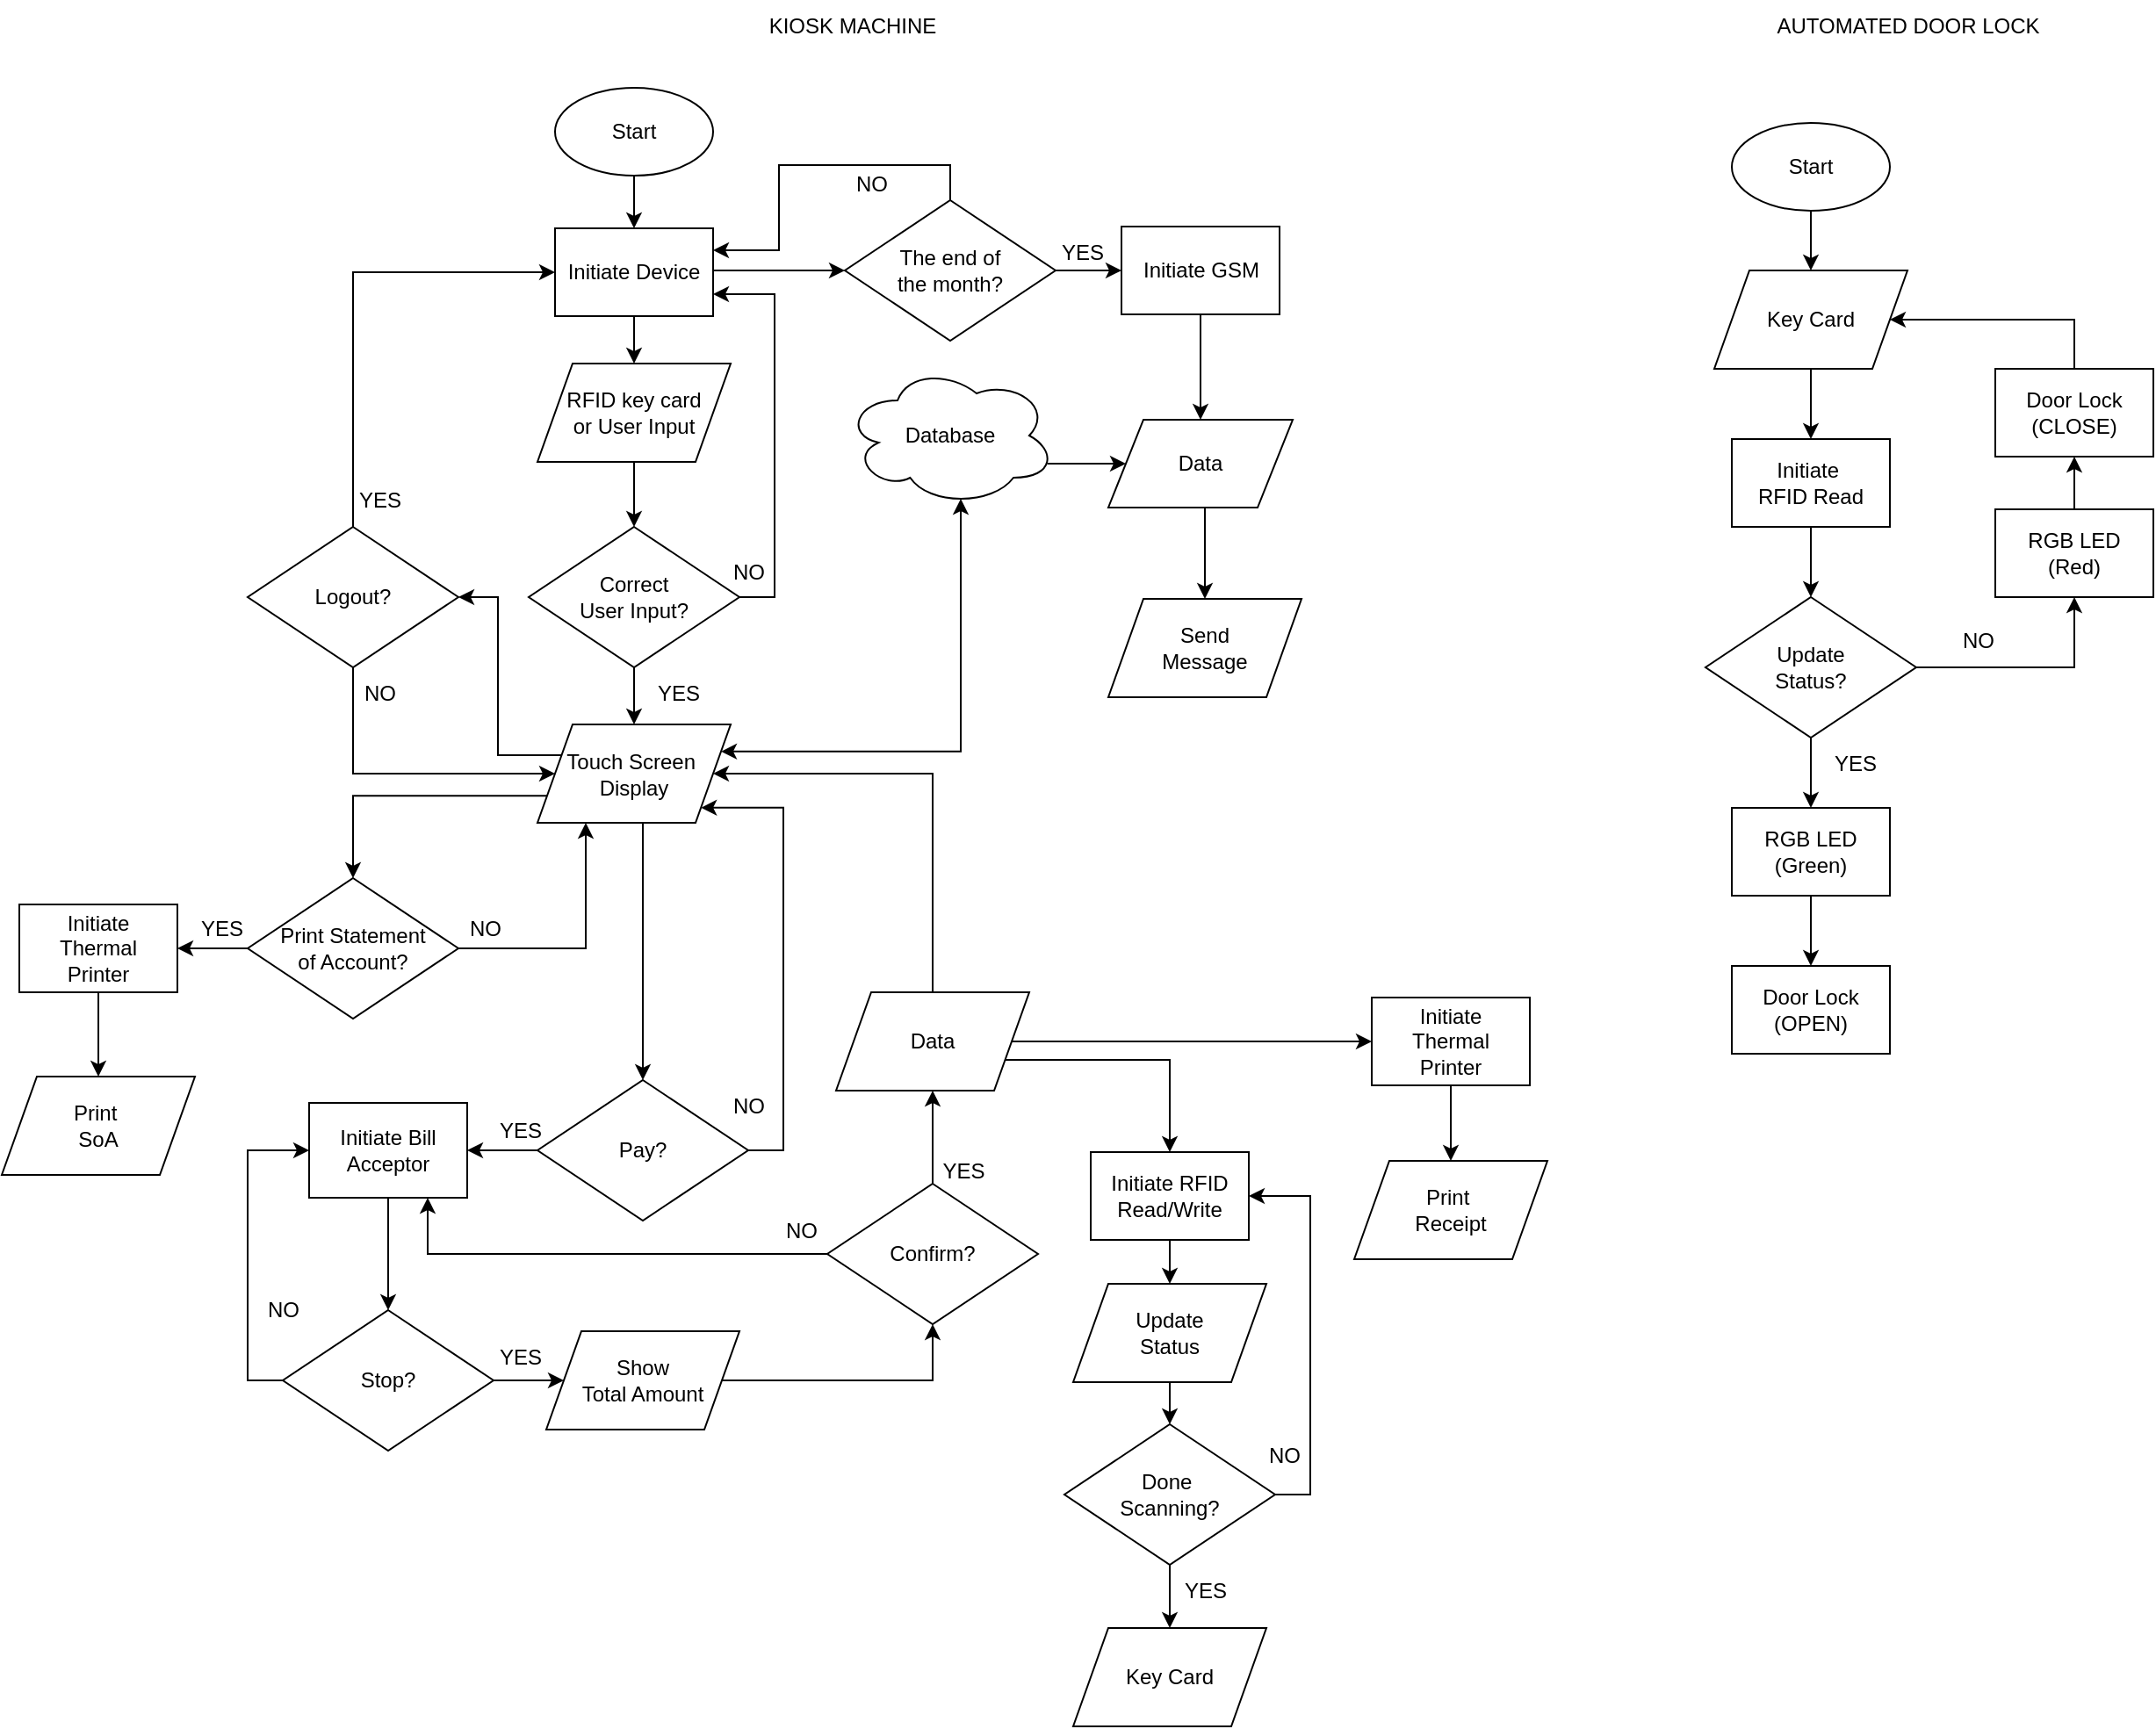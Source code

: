 <mxfile version="20.5.3" type="device"><diagram id="6a731a19-8d31-9384-78a2-239565b7b9f0" name="Page-1"><mxGraphModel dx="1038" dy="539" grid="1" gridSize="10" guides="1" tooltips="1" connect="1" arrows="1" fold="1" page="1" pageScale="1" pageWidth="1169" pageHeight="827" background="none" math="0" shadow="0"><root><mxCell id="0"/><mxCell id="1" parent="0"/><mxCell id="wFTuWGpbRLH5nuBR32aW-60" value="KIOSK MACHINE" style="text;html=1;align=center;verticalAlign=middle;resizable=0;points=[];autosize=1;strokeColor=none;fillColor=none;" parent="1" vertex="1"><mxGeometry x="464" y="30" width="120" height="30" as="geometry"/></mxCell><mxCell id="wFTuWGpbRLH5nuBR32aW-157" value="" style="edgeStyle=orthogonalEdgeStyle;rounded=0;orthogonalLoop=1;jettySize=auto;html=1;entryX=0.5;entryY=0;entryDx=0;entryDy=0;" parent="1" source="wFTuWGpbRLH5nuBR32aW-158" target="mstQ4Tno_ykg9P0sks_0-41" edge="1"><mxGeometry relative="1" as="geometry"><mxPoint x="1070" y="190" as="targetPoint"/></mxGeometry></mxCell><mxCell id="wFTuWGpbRLH5nuBR32aW-158" value="Start" style="ellipse;whiteSpace=wrap;html=1;" parent="1" vertex="1"><mxGeometry x="1025" y="100" width="90" height="50" as="geometry"/></mxCell><mxCell id="wFTuWGpbRLH5nuBR32aW-161" value="" style="edgeStyle=orthogonalEdgeStyle;rounded=0;orthogonalLoop=1;jettySize=auto;html=1;" parent="1" source="wFTuWGpbRLH5nuBR32aW-162" target="wFTuWGpbRLH5nuBR32aW-165" edge="1"><mxGeometry relative="1" as="geometry"/></mxCell><mxCell id="wFTuWGpbRLH5nuBR32aW-162" value="Initiate&amp;nbsp;&lt;br&gt;RFID Read" style="rounded=0;whiteSpace=wrap;html=1;" parent="1" vertex="1"><mxGeometry x="1025" y="280" width="90" height="50" as="geometry"/></mxCell><mxCell id="wFTuWGpbRLH5nuBR32aW-163" style="edgeStyle=orthogonalEdgeStyle;rounded=0;orthogonalLoop=1;jettySize=auto;html=1;exitX=1;exitY=0.5;exitDx=0;exitDy=0;entryX=0.5;entryY=1;entryDx=0;entryDy=0;" parent="1" source="wFTuWGpbRLH5nuBR32aW-165" target="wFTuWGpbRLH5nuBR32aW-167" edge="1"><mxGeometry relative="1" as="geometry"/></mxCell><mxCell id="wFTuWGpbRLH5nuBR32aW-164" value="" style="edgeStyle=orthogonalEdgeStyle;rounded=0;orthogonalLoop=1;jettySize=auto;html=1;" parent="1" source="wFTuWGpbRLH5nuBR32aW-165" target="wFTuWGpbRLH5nuBR32aW-169" edge="1"><mxGeometry relative="1" as="geometry"/></mxCell><mxCell id="wFTuWGpbRLH5nuBR32aW-165" value="Update &lt;br&gt;Status?" style="rhombus;whiteSpace=wrap;html=1;" parent="1" vertex="1"><mxGeometry x="1010" y="370" width="120" height="80" as="geometry"/></mxCell><mxCell id="wFTuWGpbRLH5nuBR32aW-166" value="" style="edgeStyle=orthogonalEdgeStyle;rounded=0;orthogonalLoop=1;jettySize=auto;html=1;" parent="1" source="wFTuWGpbRLH5nuBR32aW-167" target="wFTuWGpbRLH5nuBR32aW-174" edge="1"><mxGeometry relative="1" as="geometry"/></mxCell><mxCell id="wFTuWGpbRLH5nuBR32aW-167" value="RGB LED&lt;br&gt;(Red)" style="rounded=0;whiteSpace=wrap;html=1;" parent="1" vertex="1"><mxGeometry x="1175" y="320" width="90" height="50" as="geometry"/></mxCell><mxCell id="wFTuWGpbRLH5nuBR32aW-168" value="" style="edgeStyle=orthogonalEdgeStyle;rounded=0;orthogonalLoop=1;jettySize=auto;html=1;" parent="1" source="wFTuWGpbRLH5nuBR32aW-169" target="wFTuWGpbRLH5nuBR32aW-172" edge="1"><mxGeometry relative="1" as="geometry"/></mxCell><mxCell id="wFTuWGpbRLH5nuBR32aW-169" value="RGB LED&lt;br&gt;(Green)" style="rounded=0;whiteSpace=wrap;html=1;" parent="1" vertex="1"><mxGeometry x="1025" y="490" width="90" height="50" as="geometry"/></mxCell><mxCell id="wFTuWGpbRLH5nuBR32aW-170" value="NO" style="text;html=1;align=center;verticalAlign=middle;resizable=0;points=[];autosize=1;strokeColor=none;fillColor=none;" parent="1" vertex="1"><mxGeometry x="1145" y="380" width="40" height="30" as="geometry"/></mxCell><mxCell id="wFTuWGpbRLH5nuBR32aW-171" value="YES" style="text;html=1;align=center;verticalAlign=middle;resizable=0;points=[];autosize=1;strokeColor=none;fillColor=none;" parent="1" vertex="1"><mxGeometry x="1070" y="450" width="50" height="30" as="geometry"/></mxCell><mxCell id="wFTuWGpbRLH5nuBR32aW-172" value="Door Lock (OPEN)" style="rounded=0;whiteSpace=wrap;html=1;" parent="1" vertex="1"><mxGeometry x="1025" y="580" width="90" height="50" as="geometry"/></mxCell><mxCell id="mstQ4Tno_ykg9P0sks_0-44" style="edgeStyle=orthogonalEdgeStyle;rounded=0;orthogonalLoop=1;jettySize=auto;html=1;exitX=0.5;exitY=0;exitDx=0;exitDy=0;entryX=1;entryY=0.5;entryDx=0;entryDy=0;" parent="1" source="wFTuWGpbRLH5nuBR32aW-174" target="mstQ4Tno_ykg9P0sks_0-41" edge="1"><mxGeometry relative="1" as="geometry"/></mxCell><mxCell id="wFTuWGpbRLH5nuBR32aW-174" value="Door Lock&lt;br&gt;(CLOSE)" style="rounded=0;whiteSpace=wrap;html=1;" parent="1" vertex="1"><mxGeometry x="1175" y="240" width="90" height="50" as="geometry"/></mxCell><mxCell id="wFTuWGpbRLH5nuBR32aW-182" value="AUTOMATED DOOR LOCK" style="text;html=1;align=center;verticalAlign=middle;resizable=0;points=[];autosize=1;strokeColor=none;fillColor=none;" parent="1" vertex="1"><mxGeometry x="1040" y="30" width="170" height="30" as="geometry"/></mxCell><mxCell id="mstQ4Tno_ykg9P0sks_0-43" value="" style="edgeStyle=orthogonalEdgeStyle;rounded=0;orthogonalLoop=1;jettySize=auto;html=1;" parent="1" source="mstQ4Tno_ykg9P0sks_0-41" target="wFTuWGpbRLH5nuBR32aW-162" edge="1"><mxGeometry relative="1" as="geometry"/></mxCell><mxCell id="mstQ4Tno_ykg9P0sks_0-41" value="Key Card" style="shape=parallelogram;perimeter=parallelogramPerimeter;whiteSpace=wrap;html=1;fixedSize=1;" parent="1" vertex="1"><mxGeometry x="1015" y="184" width="110" height="56" as="geometry"/></mxCell><mxCell id="ehGvf1P_D4TmHUg76d0s-1" value="" style="edgeStyle=orthogonalEdgeStyle;rounded=0;orthogonalLoop=1;jettySize=auto;html=1;" parent="1" source="ehGvf1P_D4TmHUg76d0s-2" target="ehGvf1P_D4TmHUg76d0s-5" edge="1"><mxGeometry relative="1" as="geometry"/></mxCell><mxCell id="ehGvf1P_D4TmHUg76d0s-2" value="Start" style="ellipse;whiteSpace=wrap;html=1;" parent="1" vertex="1"><mxGeometry x="355" y="80" width="90" height="50" as="geometry"/></mxCell><mxCell id="ehGvf1P_D4TmHUg76d0s-3" value="" style="edgeStyle=orthogonalEdgeStyle;rounded=0;orthogonalLoop=1;jettySize=auto;html=1;entryX=0.5;entryY=0;entryDx=0;entryDy=0;" parent="1" source="ehGvf1P_D4TmHUg76d0s-5" target="ehGvf1P_D4TmHUg76d0s-10" edge="1"><mxGeometry relative="1" as="geometry"><mxPoint x="400" y="240" as="targetPoint"/></mxGeometry></mxCell><mxCell id="ehGvf1P_D4TmHUg76d0s-190" value="" style="edgeStyle=orthogonalEdgeStyle;rounded=0;orthogonalLoop=1;jettySize=auto;html=1;" parent="1" source="ehGvf1P_D4TmHUg76d0s-5" target="ehGvf1P_D4TmHUg76d0s-189" edge="1"><mxGeometry relative="1" as="geometry"><Array as="points"><mxPoint x="470" y="184"/><mxPoint x="470" y="184"/></Array></mxGeometry></mxCell><mxCell id="ehGvf1P_D4TmHUg76d0s-5" value="Initiate Device" style="rounded=0;whiteSpace=wrap;html=1;" parent="1" vertex="1"><mxGeometry x="355" y="160" width="90" height="50" as="geometry"/></mxCell><mxCell id="ehGvf1P_D4TmHUg76d0s-13" style="edgeStyle=orthogonalEdgeStyle;rounded=0;orthogonalLoop=1;jettySize=auto;html=1;exitX=1;exitY=0.5;exitDx=0;exitDy=0;entryX=1;entryY=0.75;entryDx=0;entryDy=0;" parent="1" source="ehGvf1P_D4TmHUg76d0s-8" target="ehGvf1P_D4TmHUg76d0s-5" edge="1"><mxGeometry relative="1" as="geometry"/></mxCell><mxCell id="ehGvf1P_D4TmHUg76d0s-16" value="" style="edgeStyle=orthogonalEdgeStyle;rounded=0;orthogonalLoop=1;jettySize=auto;html=1;" parent="1" source="ehGvf1P_D4TmHUg76d0s-8" target="ehGvf1P_D4TmHUg76d0s-15" edge="1"><mxGeometry relative="1" as="geometry"/></mxCell><mxCell id="ehGvf1P_D4TmHUg76d0s-8" value="Correct&lt;br&gt;User Input?" style="rhombus;whiteSpace=wrap;html=1;" parent="1" vertex="1"><mxGeometry x="340" y="330" width="120" height="80" as="geometry"/></mxCell><mxCell id="ehGvf1P_D4TmHUg76d0s-9" value="NO" style="text;html=1;align=center;verticalAlign=middle;resizable=0;points=[];autosize=1;strokeColor=none;fillColor=none;" parent="1" vertex="1"><mxGeometry x="445" y="341" width="40" height="30" as="geometry"/></mxCell><mxCell id="ehGvf1P_D4TmHUg76d0s-12" value="" style="edgeStyle=orthogonalEdgeStyle;rounded=0;orthogonalLoop=1;jettySize=auto;html=1;" parent="1" source="ehGvf1P_D4TmHUg76d0s-10" target="ehGvf1P_D4TmHUg76d0s-8" edge="1"><mxGeometry relative="1" as="geometry"/></mxCell><mxCell id="ehGvf1P_D4TmHUg76d0s-10" value="RFID key card&lt;br&gt;or User Input" style="shape=parallelogram;perimeter=parallelogramPerimeter;whiteSpace=wrap;html=1;fixedSize=1;" parent="1" vertex="1"><mxGeometry x="345" y="237" width="110" height="56" as="geometry"/></mxCell><mxCell id="ehGvf1P_D4TmHUg76d0s-81" style="edgeStyle=orthogonalEdgeStyle;rounded=0;orthogonalLoop=1;jettySize=auto;html=1;exitX=0;exitY=0.25;exitDx=0;exitDy=0;entryX=1;entryY=0.5;entryDx=0;entryDy=0;" parent="1" source="ehGvf1P_D4TmHUg76d0s-15" target="ehGvf1P_D4TmHUg76d0s-74" edge="1"><mxGeometry relative="1" as="geometry"/></mxCell><mxCell id="ehGvf1P_D4TmHUg76d0s-107" style="edgeStyle=orthogonalEdgeStyle;rounded=0;orthogonalLoop=1;jettySize=auto;html=1;exitX=0;exitY=0.75;exitDx=0;exitDy=0;entryX=0.5;entryY=0;entryDx=0;entryDy=0;" parent="1" source="ehGvf1P_D4TmHUg76d0s-15" target="ehGvf1P_D4TmHUg76d0s-106" edge="1"><mxGeometry relative="1" as="geometry"/></mxCell><mxCell id="ehGvf1P_D4TmHUg76d0s-153" style="edgeStyle=orthogonalEdgeStyle;rounded=0;orthogonalLoop=1;jettySize=auto;html=1;exitX=0.5;exitY=1;exitDx=0;exitDy=0;entryX=0.5;entryY=0;entryDx=0;entryDy=0;" parent="1" source="ehGvf1P_D4TmHUg76d0s-15" target="ehGvf1P_D4TmHUg76d0s-114" edge="1"><mxGeometry relative="1" as="geometry"><Array as="points"><mxPoint x="405" y="499"/></Array></mxGeometry></mxCell><mxCell id="ehGvf1P_D4TmHUg76d0s-15" value="Touch Screen&amp;nbsp;&lt;br&gt;Display" style="shape=parallelogram;perimeter=parallelogramPerimeter;whiteSpace=wrap;html=1;fixedSize=1;" parent="1" vertex="1"><mxGeometry x="345" y="442.5" width="110" height="56" as="geometry"/></mxCell><mxCell id="ehGvf1P_D4TmHUg76d0s-17" value="YES" style="text;html=1;align=center;verticalAlign=middle;resizable=0;points=[];autosize=1;strokeColor=none;fillColor=none;" parent="1" vertex="1"><mxGeometry x="400" y="410" width="50" height="30" as="geometry"/></mxCell><mxCell id="ehGvf1P_D4TmHUg76d0s-82" style="edgeStyle=orthogonalEdgeStyle;rounded=0;orthogonalLoop=1;jettySize=auto;html=1;exitX=0.5;exitY=1;exitDx=0;exitDy=0;entryX=0;entryY=0.5;entryDx=0;entryDy=0;" parent="1" source="ehGvf1P_D4TmHUg76d0s-74" target="ehGvf1P_D4TmHUg76d0s-15" edge="1"><mxGeometry relative="1" as="geometry"><Array as="points"><mxPoint x="240" y="470"/></Array></mxGeometry></mxCell><mxCell id="ehGvf1P_D4TmHUg76d0s-83" style="edgeStyle=orthogonalEdgeStyle;rounded=0;orthogonalLoop=1;jettySize=auto;html=1;exitX=0.5;exitY=0;exitDx=0;exitDy=0;entryX=0;entryY=0.5;entryDx=0;entryDy=0;" parent="1" source="ehGvf1P_D4TmHUg76d0s-74" target="ehGvf1P_D4TmHUg76d0s-5" edge="1"><mxGeometry relative="1" as="geometry"/></mxCell><mxCell id="ehGvf1P_D4TmHUg76d0s-74" value="Logout?" style="rhombus;whiteSpace=wrap;html=1;" parent="1" vertex="1"><mxGeometry x="180" y="330" width="120" height="80" as="geometry"/></mxCell><mxCell id="ehGvf1P_D4TmHUg76d0s-84" value="NO" style="text;html=1;align=center;verticalAlign=middle;resizable=0;points=[];autosize=1;strokeColor=none;fillColor=none;" parent="1" vertex="1"><mxGeometry x="235" y="410" width="40" height="30" as="geometry"/></mxCell><mxCell id="ehGvf1P_D4TmHUg76d0s-85" value="YES" style="text;html=1;align=center;verticalAlign=middle;resizable=0;points=[];autosize=1;strokeColor=none;fillColor=none;" parent="1" vertex="1"><mxGeometry x="230" y="300" width="50" height="30" as="geometry"/></mxCell><mxCell id="ehGvf1P_D4TmHUg76d0s-86" style="edgeStyle=orthogonalEdgeStyle;rounded=0;orthogonalLoop=1;jettySize=auto;html=1;exitX=0.96;exitY=0.7;exitDx=0;exitDy=0;exitPerimeter=0;entryX=0;entryY=0.5;entryDx=0;entryDy=0;" parent="1" source="ehGvf1P_D4TmHUg76d0s-87" target="ehGvf1P_D4TmHUg76d0s-99" edge="1"><mxGeometry relative="1" as="geometry"/></mxCell><mxCell id="ehGvf1P_D4TmHUg76d0s-87" value="Database" style="ellipse;shape=cloud;whiteSpace=wrap;html=1;" parent="1" vertex="1"><mxGeometry x="520" y="238" width="120" height="80" as="geometry"/></mxCell><mxCell id="ehGvf1P_D4TmHUg76d0s-95" value="YES" style="text;html=1;align=center;verticalAlign=middle;resizable=0;points=[];autosize=1;strokeColor=none;fillColor=none;" parent="1" vertex="1"><mxGeometry x="630" y="159" width="50" height="30" as="geometry"/></mxCell><mxCell id="ehGvf1P_D4TmHUg76d0s-97" value="Send &lt;br&gt;Message" style="shape=parallelogram;perimeter=parallelogramPerimeter;whiteSpace=wrap;html=1;fixedSize=1;" parent="1" vertex="1"><mxGeometry x="670" y="371" width="110" height="56" as="geometry"/></mxCell><mxCell id="ehGvf1P_D4TmHUg76d0s-98" value="" style="edgeStyle=orthogonalEdgeStyle;rounded=0;orthogonalLoop=1;jettySize=auto;html=1;" parent="1" source="ehGvf1P_D4TmHUg76d0s-99" target="ehGvf1P_D4TmHUg76d0s-97" edge="1"><mxGeometry relative="1" as="geometry"><Array as="points"><mxPoint x="725" y="339"/><mxPoint x="725" y="339"/></Array></mxGeometry></mxCell><mxCell id="ehGvf1P_D4TmHUg76d0s-99" value="Data" style="shape=parallelogram;perimeter=parallelogramPerimeter;whiteSpace=wrap;html=1;fixedSize=1;" parent="1" vertex="1"><mxGeometry x="670" y="269" width="105" height="50" as="geometry"/></mxCell><mxCell id="ehGvf1P_D4TmHUg76d0s-104" value="" style="endArrow=classic;startArrow=classic;html=1;rounded=0;entryX=0.55;entryY=0.95;entryDx=0;entryDy=0;entryPerimeter=0;exitX=1;exitY=0.25;exitDx=0;exitDy=0;edgeStyle=orthogonalEdgeStyle;" parent="1" source="ehGvf1P_D4TmHUg76d0s-15" target="ehGvf1P_D4TmHUg76d0s-87" edge="1"><mxGeometry width="50" height="50" relative="1" as="geometry"><mxPoint x="600" y="424" as="sourcePoint"/><mxPoint x="650" y="374" as="targetPoint"/></mxGeometry></mxCell><mxCell id="ehGvf1P_D4TmHUg76d0s-109" style="edgeStyle=orthogonalEdgeStyle;rounded=0;orthogonalLoop=1;jettySize=auto;html=1;exitX=1;exitY=0.5;exitDx=0;exitDy=0;entryX=0.25;entryY=1;entryDx=0;entryDy=0;" parent="1" source="ehGvf1P_D4TmHUg76d0s-106" target="ehGvf1P_D4TmHUg76d0s-15" edge="1"><mxGeometry relative="1" as="geometry"/></mxCell><mxCell id="ehGvf1P_D4TmHUg76d0s-113" value="" style="edgeStyle=orthogonalEdgeStyle;rounded=0;orthogonalLoop=1;jettySize=auto;html=1;" parent="1" source="ehGvf1P_D4TmHUg76d0s-106" target="ehGvf1P_D4TmHUg76d0s-111" edge="1"><mxGeometry relative="1" as="geometry"/></mxCell><mxCell id="ehGvf1P_D4TmHUg76d0s-106" value="Print Statement&lt;br&gt;of Account?" style="rhombus;whiteSpace=wrap;html=1;" parent="1" vertex="1"><mxGeometry x="180" y="530" width="120" height="80" as="geometry"/></mxCell><mxCell id="ehGvf1P_D4TmHUg76d0s-110" value="" style="edgeStyle=orthogonalEdgeStyle;rounded=0;orthogonalLoop=1;jettySize=auto;html=1;" parent="1" source="ehGvf1P_D4TmHUg76d0s-111" target="ehGvf1P_D4TmHUg76d0s-112" edge="1"><mxGeometry relative="1" as="geometry"/></mxCell><mxCell id="ehGvf1P_D4TmHUg76d0s-111" value="Initiate&lt;br&gt;Thermal&lt;br&gt;Printer" style="rounded=0;whiteSpace=wrap;html=1;" parent="1" vertex="1"><mxGeometry x="50" y="545" width="90" height="50" as="geometry"/></mxCell><mxCell id="ehGvf1P_D4TmHUg76d0s-112" value="Print&amp;nbsp;&lt;br&gt;SoA" style="shape=parallelogram;perimeter=parallelogramPerimeter;whiteSpace=wrap;html=1;fixedSize=1;" parent="1" vertex="1"><mxGeometry x="40" y="643" width="110" height="56" as="geometry"/></mxCell><mxCell id="ehGvf1P_D4TmHUg76d0s-137" value="" style="edgeStyle=orthogonalEdgeStyle;rounded=0;orthogonalLoop=1;jettySize=auto;html=1;exitX=0;exitY=0.5;exitDx=0;exitDy=0;" parent="1" source="ehGvf1P_D4TmHUg76d0s-114" target="ehGvf1P_D4TmHUg76d0s-136" edge="1"><mxGeometry relative="1" as="geometry"><mxPoint x="335" y="685" as="sourcePoint"/></mxGeometry></mxCell><mxCell id="ehGvf1P_D4TmHUg76d0s-185" style="edgeStyle=orthogonalEdgeStyle;rounded=0;orthogonalLoop=1;jettySize=auto;html=1;exitX=1;exitY=0.5;exitDx=0;exitDy=0;entryX=1;entryY=1;entryDx=0;entryDy=0;" parent="1" source="ehGvf1P_D4TmHUg76d0s-114" target="ehGvf1P_D4TmHUg76d0s-15" edge="1"><mxGeometry relative="1" as="geometry"><Array as="points"><mxPoint x="485" y="685"/><mxPoint x="485" y="490"/></Array></mxGeometry></mxCell><mxCell id="ehGvf1P_D4TmHUg76d0s-114" value="Pay?" style="rhombus;whiteSpace=wrap;html=1;" parent="1" vertex="1"><mxGeometry x="345" y="645" width="120" height="80" as="geometry"/></mxCell><mxCell id="ehGvf1P_D4TmHUg76d0s-141" value="" style="edgeStyle=orthogonalEdgeStyle;rounded=0;orthogonalLoop=1;jettySize=auto;html=1;" parent="1" source="ehGvf1P_D4TmHUg76d0s-136" target="ehGvf1P_D4TmHUg76d0s-139" edge="1"><mxGeometry relative="1" as="geometry"/></mxCell><mxCell id="ehGvf1P_D4TmHUg76d0s-136" value="Initiate Bill Acceptor" style="rounded=0;whiteSpace=wrap;html=1;" parent="1" vertex="1"><mxGeometry x="215" y="658" width="90" height="54" as="geometry"/></mxCell><mxCell id="ehGvf1P_D4TmHUg76d0s-149" value="" style="edgeStyle=orthogonalEdgeStyle;rounded=0;orthogonalLoop=1;jettySize=auto;html=1;" parent="1" source="ehGvf1P_D4TmHUg76d0s-139" target="ehGvf1P_D4TmHUg76d0s-148" edge="1"><mxGeometry relative="1" as="geometry"/></mxCell><mxCell id="ehGvf1P_D4TmHUg76d0s-199" style="edgeStyle=orthogonalEdgeStyle;rounded=0;orthogonalLoop=1;jettySize=auto;html=1;exitX=0;exitY=0.5;exitDx=0;exitDy=0;entryX=0;entryY=0.5;entryDx=0;entryDy=0;" parent="1" source="ehGvf1P_D4TmHUg76d0s-139" target="ehGvf1P_D4TmHUg76d0s-136" edge="1"><mxGeometry relative="1" as="geometry"/></mxCell><mxCell id="ehGvf1P_D4TmHUg76d0s-139" value="Stop?" style="rhombus;whiteSpace=wrap;html=1;" parent="1" vertex="1"><mxGeometry x="200" y="776" width="120" height="80" as="geometry"/></mxCell><mxCell id="ehGvf1P_D4TmHUg76d0s-146" value="NO" style="text;html=1;align=center;verticalAlign=middle;resizable=0;points=[];autosize=1;strokeColor=none;fillColor=none;" parent="1" vertex="1"><mxGeometry x="445" y="645" width="40" height="30" as="geometry"/></mxCell><mxCell id="ehGvf1P_D4TmHUg76d0s-147" value="YES" style="text;html=1;align=center;verticalAlign=middle;resizable=0;points=[];autosize=1;strokeColor=none;fillColor=none;" parent="1" vertex="1"><mxGeometry x="310" y="659" width="50" height="30" as="geometry"/></mxCell><mxCell id="ehGvf1P_D4TmHUg76d0s-159" style="edgeStyle=orthogonalEdgeStyle;rounded=0;orthogonalLoop=1;jettySize=auto;html=1;exitX=1;exitY=0.5;exitDx=0;exitDy=0;entryX=0.5;entryY=1;entryDx=0;entryDy=0;" parent="1" source="ehGvf1P_D4TmHUg76d0s-148" target="ehGvf1P_D4TmHUg76d0s-157" edge="1"><mxGeometry relative="1" as="geometry"/></mxCell><mxCell id="ehGvf1P_D4TmHUg76d0s-148" value="Show&lt;br&gt;Total Amount" style="shape=parallelogram;perimeter=parallelogramPerimeter;whiteSpace=wrap;html=1;fixedSize=1;" parent="1" vertex="1"><mxGeometry x="350" y="788" width="110" height="56" as="geometry"/></mxCell><mxCell id="ehGvf1P_D4TmHUg76d0s-150" value="YES" style="text;html=1;align=center;verticalAlign=middle;resizable=0;points=[];autosize=1;strokeColor=none;fillColor=none;" parent="1" vertex="1"><mxGeometry x="310" y="788" width="50" height="30" as="geometry"/></mxCell><mxCell id="ehGvf1P_D4TmHUg76d0s-158" style="edgeStyle=orthogonalEdgeStyle;rounded=0;orthogonalLoop=1;jettySize=auto;html=1;exitX=0;exitY=0.5;exitDx=0;exitDy=0;entryX=0.75;entryY=1;entryDx=0;entryDy=0;" parent="1" source="ehGvf1P_D4TmHUg76d0s-157" target="ehGvf1P_D4TmHUg76d0s-136" edge="1"><mxGeometry relative="1" as="geometry"><mxPoint x="500" y="748" as="sourcePoint"/></mxGeometry></mxCell><mxCell id="ehGvf1P_D4TmHUg76d0s-162" value="" style="edgeStyle=orthogonalEdgeStyle;rounded=0;orthogonalLoop=1;jettySize=auto;html=1;" parent="1" source="ehGvf1P_D4TmHUg76d0s-157" target="ehGvf1P_D4TmHUg76d0s-161" edge="1"><mxGeometry relative="1" as="geometry"/></mxCell><mxCell id="ehGvf1P_D4TmHUg76d0s-157" value="Confirm?" style="rhombus;whiteSpace=wrap;html=1;" parent="1" vertex="1"><mxGeometry x="510" y="704" width="120" height="80" as="geometry"/></mxCell><mxCell id="ehGvf1P_D4TmHUg76d0s-160" value="NO" style="text;html=1;align=center;verticalAlign=middle;resizable=0;points=[];autosize=1;strokeColor=none;fillColor=none;" parent="1" vertex="1"><mxGeometry x="475" y="716" width="40" height="30" as="geometry"/></mxCell><mxCell id="ehGvf1P_D4TmHUg76d0s-178" style="edgeStyle=orthogonalEdgeStyle;rounded=0;orthogonalLoop=1;jettySize=auto;html=1;exitX=1;exitY=0.5;exitDx=0;exitDy=0;entryX=0;entryY=0.5;entryDx=0;entryDy=0;" parent="1" source="ehGvf1P_D4TmHUg76d0s-161" target="ehGvf1P_D4TmHUg76d0s-176" edge="1"><mxGeometry relative="1" as="geometry"/></mxCell><mxCell id="ehGvf1P_D4TmHUg76d0s-179" style="edgeStyle=orthogonalEdgeStyle;rounded=0;orthogonalLoop=1;jettySize=auto;html=1;exitX=1;exitY=0.75;exitDx=0;exitDy=0;entryX=0.5;entryY=0;entryDx=0;entryDy=0;" parent="1" source="ehGvf1P_D4TmHUg76d0s-161" target="ehGvf1P_D4TmHUg76d0s-166" edge="1"><mxGeometry relative="1" as="geometry"/></mxCell><mxCell id="ehGvf1P_D4TmHUg76d0s-186" style="edgeStyle=orthogonalEdgeStyle;rounded=0;orthogonalLoop=1;jettySize=auto;html=1;exitX=0.5;exitY=0;exitDx=0;exitDy=0;entryX=1;entryY=0.5;entryDx=0;entryDy=0;" parent="1" source="ehGvf1P_D4TmHUg76d0s-161" target="ehGvf1P_D4TmHUg76d0s-15" edge="1"><mxGeometry relative="1" as="geometry"><Array as="points"><mxPoint x="570" y="470"/></Array></mxGeometry></mxCell><mxCell id="ehGvf1P_D4TmHUg76d0s-161" value="Data" style="shape=parallelogram;perimeter=parallelogramPerimeter;whiteSpace=wrap;html=1;fixedSize=1;" parent="1" vertex="1"><mxGeometry x="515" y="595" width="110" height="56" as="geometry"/></mxCell><mxCell id="ehGvf1P_D4TmHUg76d0s-165" value="" style="edgeStyle=orthogonalEdgeStyle;rounded=0;orthogonalLoop=1;jettySize=auto;html=1;entryX=0.5;entryY=0;entryDx=0;entryDy=0;" parent="1" source="ehGvf1P_D4TmHUg76d0s-166" target="ehGvf1P_D4TmHUg76d0s-173" edge="1"><mxGeometry relative="1" as="geometry"><mxPoint x="705" y="767" as="targetPoint"/></mxGeometry></mxCell><mxCell id="ehGvf1P_D4TmHUg76d0s-166" value="Initiate RFID&lt;br&gt;Read/Write" style="rounded=0;whiteSpace=wrap;html=1;" parent="1" vertex="1"><mxGeometry x="660" y="686" width="90" height="50" as="geometry"/></mxCell><mxCell id="ehGvf1P_D4TmHUg76d0s-167" style="edgeStyle=orthogonalEdgeStyle;rounded=0;orthogonalLoop=1;jettySize=auto;html=1;exitX=1;exitY=0.5;exitDx=0;exitDy=0;entryX=1;entryY=0.5;entryDx=0;entryDy=0;" parent="1" source="ehGvf1P_D4TmHUg76d0s-169" target="ehGvf1P_D4TmHUg76d0s-166" edge="1"><mxGeometry relative="1" as="geometry"/></mxCell><mxCell id="ehGvf1P_D4TmHUg76d0s-168" value="" style="edgeStyle=orthogonalEdgeStyle;rounded=0;orthogonalLoop=1;jettySize=auto;html=1;entryX=0.5;entryY=0;entryDx=0;entryDy=0;" parent="1" source="ehGvf1P_D4TmHUg76d0s-169" target="ehGvf1P_D4TmHUg76d0s-174" edge="1"><mxGeometry relative="1" as="geometry"><mxPoint x="705" y="961" as="targetPoint"/></mxGeometry></mxCell><mxCell id="ehGvf1P_D4TmHUg76d0s-169" value="Done&amp;nbsp;&lt;br&gt;Scanning?" style="rhombus;whiteSpace=wrap;html=1;" parent="1" vertex="1"><mxGeometry x="645" y="841" width="120" height="80" as="geometry"/></mxCell><mxCell id="ehGvf1P_D4TmHUg76d0s-170" value="NO" style="text;html=1;align=center;verticalAlign=middle;resizable=0;points=[];autosize=1;strokeColor=none;fillColor=none;" parent="1" vertex="1"><mxGeometry x="750" y="844" width="40" height="30" as="geometry"/></mxCell><mxCell id="ehGvf1P_D4TmHUg76d0s-171" value="" style="edgeStyle=orthogonalEdgeStyle;rounded=0;orthogonalLoop=1;jettySize=auto;html=1;exitX=0.5;exitY=1;exitDx=0;exitDy=0;" parent="1" source="ehGvf1P_D4TmHUg76d0s-173" target="ehGvf1P_D4TmHUg76d0s-169" edge="1"><mxGeometry relative="1" as="geometry"><mxPoint x="705" y="811" as="sourcePoint"/></mxGeometry></mxCell><mxCell id="ehGvf1P_D4TmHUg76d0s-172" value="YES" style="text;html=1;align=center;verticalAlign=middle;resizable=0;points=[];autosize=1;strokeColor=none;fillColor=none;" parent="1" vertex="1"><mxGeometry x="700" y="921" width="50" height="30" as="geometry"/></mxCell><mxCell id="ehGvf1P_D4TmHUg76d0s-173" value="Update&lt;br&gt;Status" style="shape=parallelogram;perimeter=parallelogramPerimeter;whiteSpace=wrap;html=1;fixedSize=1;" parent="1" vertex="1"><mxGeometry x="650" y="761" width="110" height="56" as="geometry"/></mxCell><mxCell id="ehGvf1P_D4TmHUg76d0s-174" value="Key Card" style="shape=parallelogram;perimeter=parallelogramPerimeter;whiteSpace=wrap;html=1;fixedSize=1;" parent="1" vertex="1"><mxGeometry x="650" y="957" width="110" height="56" as="geometry"/></mxCell><mxCell id="ehGvf1P_D4TmHUg76d0s-175" value="" style="edgeStyle=orthogonalEdgeStyle;rounded=0;orthogonalLoop=1;jettySize=auto;html=1;" parent="1" source="ehGvf1P_D4TmHUg76d0s-176" target="ehGvf1P_D4TmHUg76d0s-177" edge="1"><mxGeometry relative="1" as="geometry"/></mxCell><mxCell id="ehGvf1P_D4TmHUg76d0s-176" value="Initiate&lt;br&gt;Thermal&lt;br&gt;Printer" style="rounded=0;whiteSpace=wrap;html=1;" parent="1" vertex="1"><mxGeometry x="820" y="598" width="90" height="50" as="geometry"/></mxCell><mxCell id="ehGvf1P_D4TmHUg76d0s-177" value="Print&amp;nbsp;&lt;br&gt;Receipt" style="shape=parallelogram;perimeter=parallelogramPerimeter;whiteSpace=wrap;html=1;fixedSize=1;" parent="1" vertex="1"><mxGeometry x="810" y="691" width="110" height="56" as="geometry"/></mxCell><mxCell id="ehGvf1P_D4TmHUg76d0s-187" value="&amp;nbsp; YES" style="text;html=1;align=center;verticalAlign=middle;resizable=0;points=[];autosize=1;strokeColor=none;fillColor=none;" parent="1" vertex="1"><mxGeometry x="559" y="682" width="50" height="30" as="geometry"/></mxCell><mxCell id="ehGvf1P_D4TmHUg76d0s-191" value="" style="edgeStyle=orthogonalEdgeStyle;rounded=0;orthogonalLoop=1;jettySize=auto;html=1;" parent="1" source="ehGvf1P_D4TmHUg76d0s-188" target="ehGvf1P_D4TmHUg76d0s-99" edge="1"><mxGeometry relative="1" as="geometry"/></mxCell><mxCell id="ehGvf1P_D4TmHUg76d0s-188" value="Initiate GSM" style="rounded=0;whiteSpace=wrap;html=1;" parent="1" vertex="1"><mxGeometry x="677.5" y="159" width="90" height="50" as="geometry"/></mxCell><mxCell id="ehGvf1P_D4TmHUg76d0s-192" value="" style="edgeStyle=orthogonalEdgeStyle;rounded=0;orthogonalLoop=1;jettySize=auto;html=1;" parent="1" source="ehGvf1P_D4TmHUg76d0s-189" target="ehGvf1P_D4TmHUg76d0s-188" edge="1"><mxGeometry relative="1" as="geometry"/></mxCell><mxCell id="ehGvf1P_D4TmHUg76d0s-193" style="edgeStyle=orthogonalEdgeStyle;rounded=0;orthogonalLoop=1;jettySize=auto;html=1;exitX=0.5;exitY=0;exitDx=0;exitDy=0;entryX=1;entryY=0.25;entryDx=0;entryDy=0;" parent="1" source="ehGvf1P_D4TmHUg76d0s-189" target="ehGvf1P_D4TmHUg76d0s-5" edge="1"><mxGeometry relative="1" as="geometry"/></mxCell><mxCell id="ehGvf1P_D4TmHUg76d0s-189" value="The end of&lt;br&gt;the month?" style="rhombus;whiteSpace=wrap;html=1;" parent="1" vertex="1"><mxGeometry x="520" y="144" width="120" height="80" as="geometry"/></mxCell><mxCell id="ehGvf1P_D4TmHUg76d0s-194" value="NO" style="text;html=1;align=center;verticalAlign=middle;resizable=0;points=[];autosize=1;strokeColor=none;fillColor=none;" parent="1" vertex="1"><mxGeometry x="515" y="120" width="40" height="30" as="geometry"/></mxCell><mxCell id="ehGvf1P_D4TmHUg76d0s-197" value="NO" style="text;html=1;align=center;verticalAlign=middle;resizable=0;points=[];autosize=1;strokeColor=none;fillColor=none;" parent="1" vertex="1"><mxGeometry x="295" y="544" width="40" height="30" as="geometry"/></mxCell><mxCell id="ehGvf1P_D4TmHUg76d0s-198" value="YES" style="text;html=1;align=center;verticalAlign=middle;resizable=0;points=[];autosize=1;strokeColor=none;fillColor=none;" parent="1" vertex="1"><mxGeometry x="140" y="544" width="50" height="30" as="geometry"/></mxCell><mxCell id="ehGvf1P_D4TmHUg76d0s-200" value="NO" style="text;html=1;align=center;verticalAlign=middle;resizable=0;points=[];autosize=1;strokeColor=none;fillColor=none;" parent="1" vertex="1"><mxGeometry x="180" y="761" width="40" height="30" as="geometry"/></mxCell></root></mxGraphModel></diagram></mxfile>